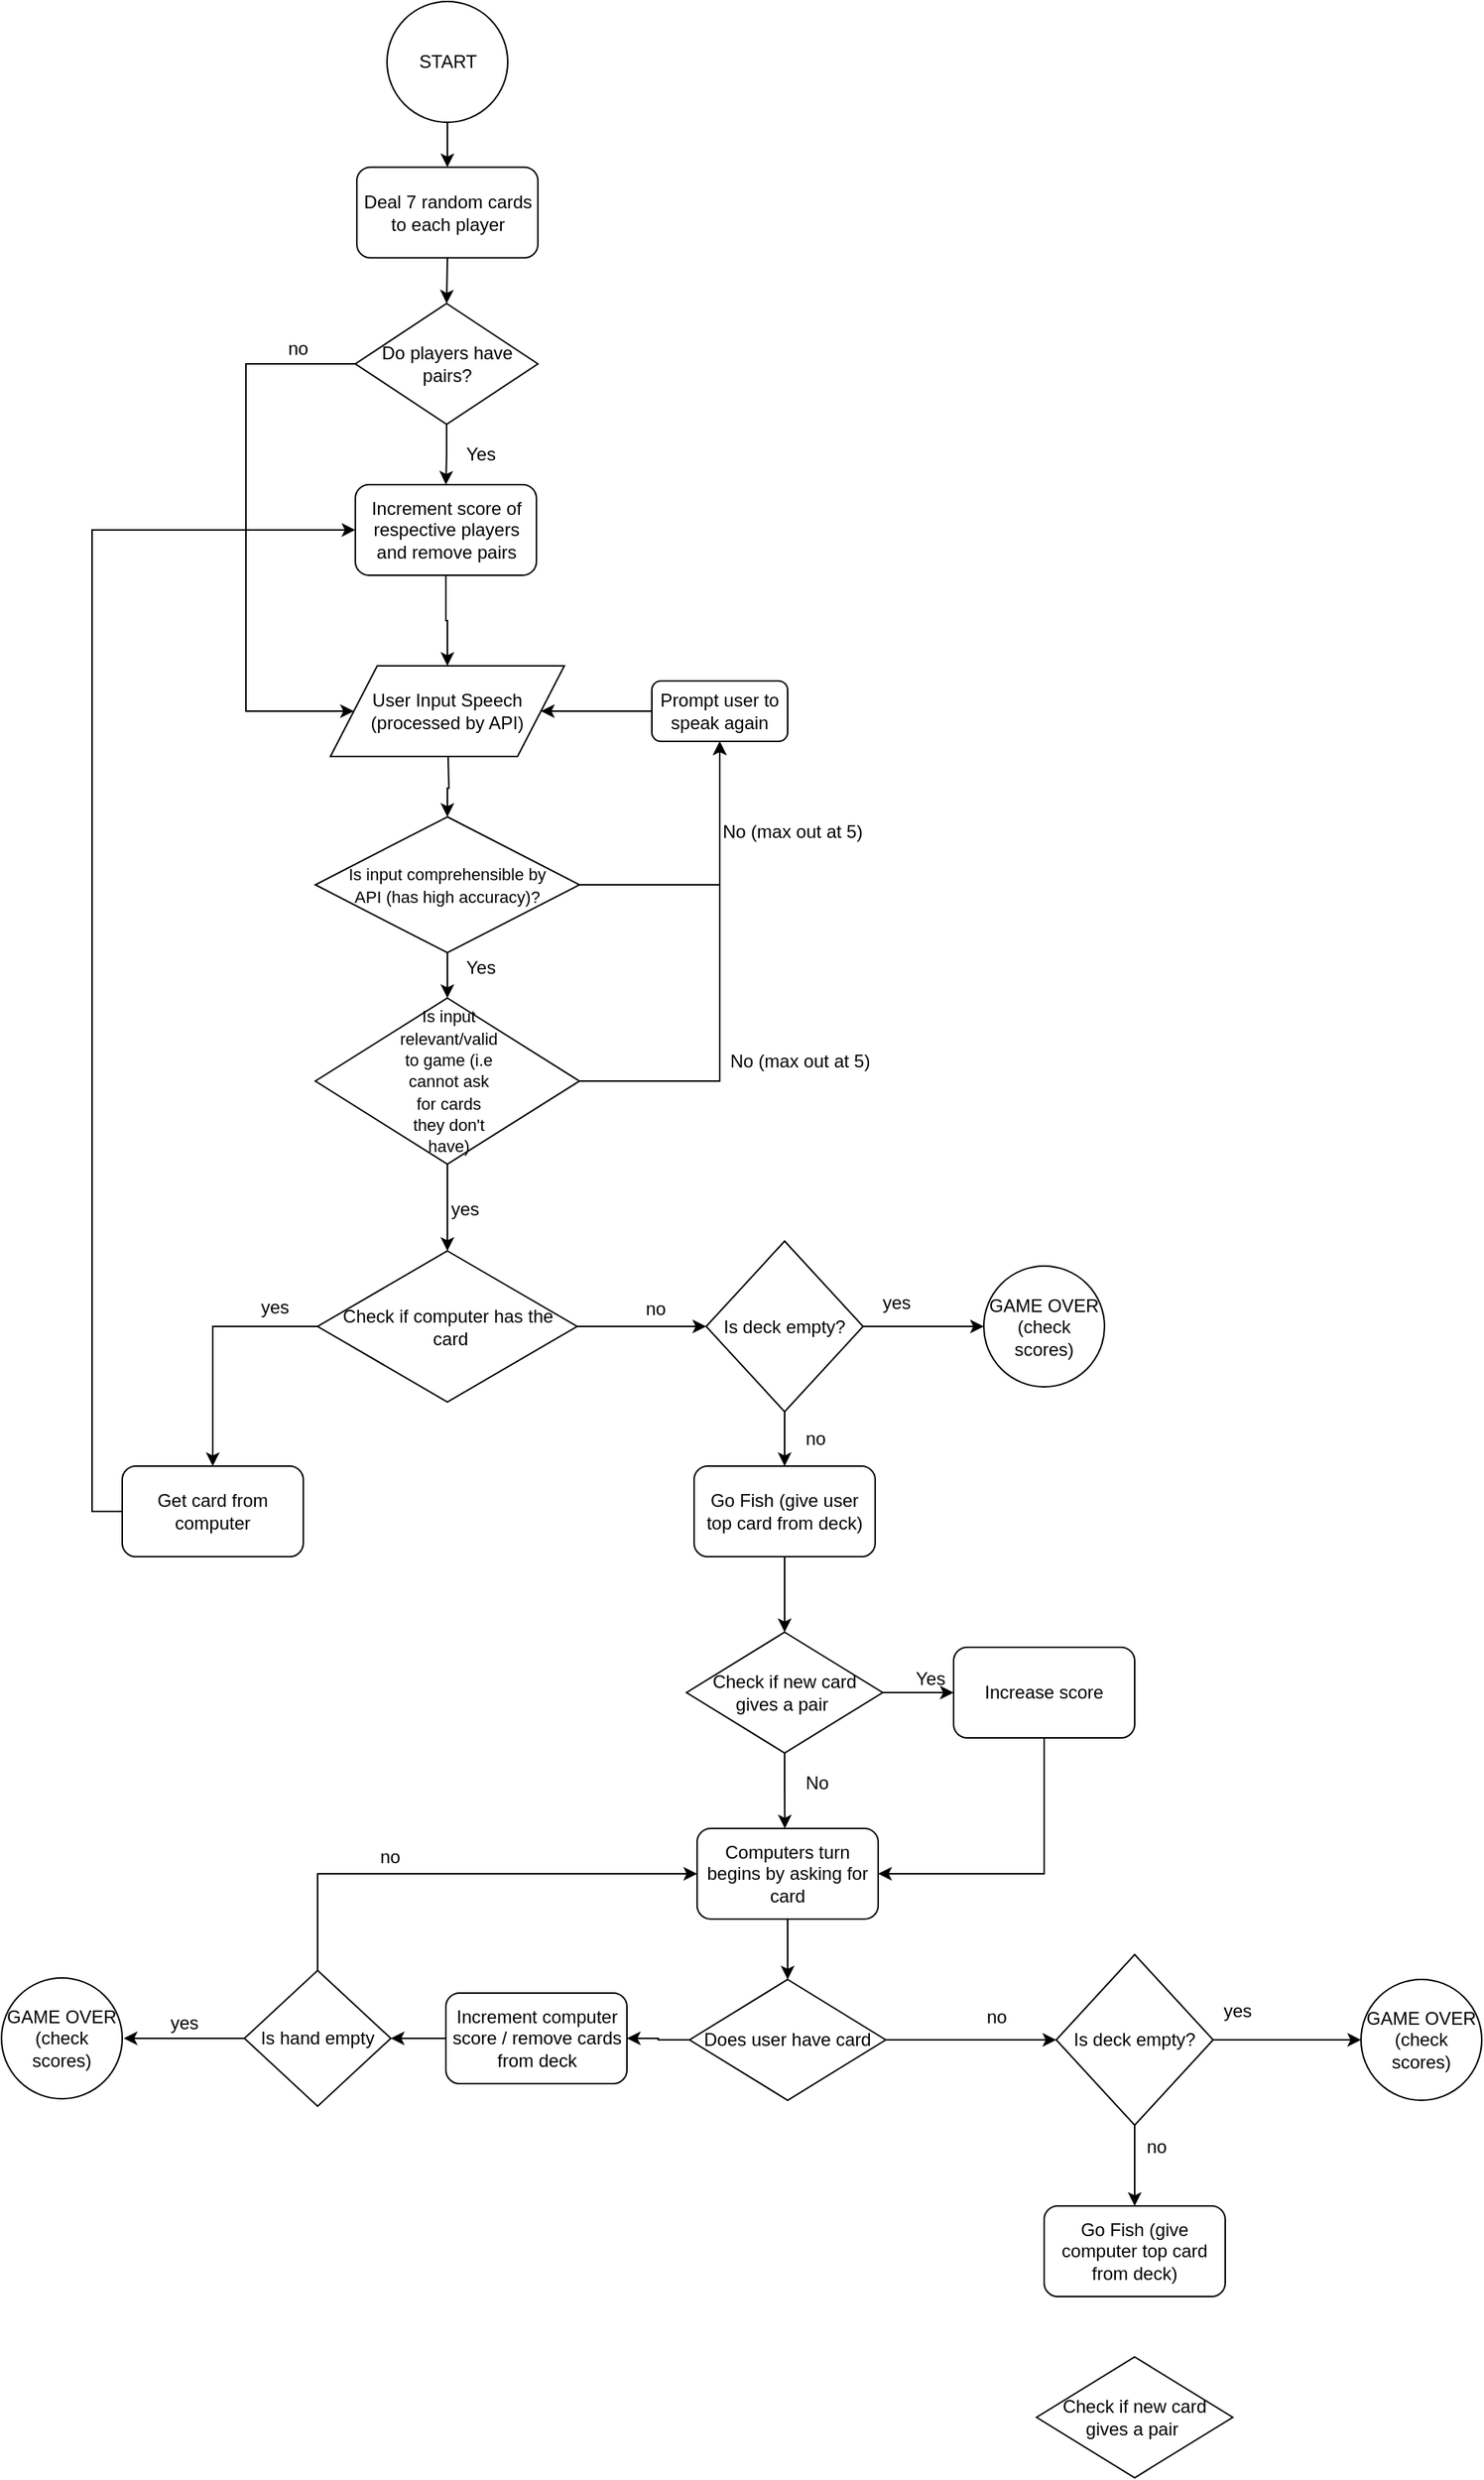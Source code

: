 <mxfile version="12.1.0" type="github" pages="1"><diagram id="Zi_oqPoGMVjLF3pAkUGf" name="Page-1"><mxGraphModel dx="913" dy="1732" grid="1" gridSize="10" guides="1" tooltips="1" connect="1" arrows="1" fold="1" page="1" pageScale="1" pageWidth="850" pageHeight="1100" math="0" shadow="0"><root><mxCell id="0"/><mxCell id="1" parent="0"/><mxCell id="Zr1G6hqYHsL74NphAST9-60" style="edgeStyle=orthogonalEdgeStyle;rounded=0;orthogonalLoop=1;jettySize=auto;html=1;exitX=0.5;exitY=1;exitDx=0;exitDy=0;entryX=0.5;entryY=0;entryDx=0;entryDy=0;" edge="1" parent="1" source="Zr1G6hqYHsL74NphAST9-1" target="Zr1G6hqYHsL74NphAST9-59"><mxGeometry relative="1" as="geometry"/></mxCell><mxCell id="Zr1G6hqYHsL74NphAST9-1" value="START" style="ellipse;whiteSpace=wrap;html=1;aspect=fixed;" vertex="1" parent="1"><mxGeometry x="384.5" y="-250" width="80" height="80" as="geometry"/></mxCell><mxCell id="Zr1G6hqYHsL74NphAST9-4" style="edgeStyle=orthogonalEdgeStyle;rounded=0;orthogonalLoop=1;jettySize=auto;html=1;exitX=0.5;exitY=1;exitDx=0;exitDy=0;entryX=0.5;entryY=0;entryDx=0;entryDy=0;" edge="1" parent="1" target="Zr1G6hqYHsL74NphAST9-11"><mxGeometry relative="1" as="geometry"><mxPoint x="425" y="280" as="targetPoint"/><mxPoint x="425" y="250" as="sourcePoint"/></mxGeometry></mxCell><mxCell id="Zr1G6hqYHsL74NphAST9-34" style="edgeStyle=orthogonalEdgeStyle;rounded=0;orthogonalLoop=1;jettySize=auto;html=1;exitX=0.5;exitY=1;exitDx=0;exitDy=0;entryX=0.5;entryY=0;entryDx=0;entryDy=0;" edge="1" parent="1" source="Zr1G6hqYHsL74NphAST9-11" target="Zr1G6hqYHsL74NphAST9-27"><mxGeometry relative="1" as="geometry"/></mxCell><mxCell id="Zr1G6hqYHsL74NphAST9-39" style="edgeStyle=orthogonalEdgeStyle;rounded=0;orthogonalLoop=1;jettySize=auto;html=1;exitX=1;exitY=0.5;exitDx=0;exitDy=0;entryX=0.5;entryY=1;entryDx=0;entryDy=0;" edge="1" parent="1" source="Zr1G6hqYHsL74NphAST9-11" target="Zr1G6hqYHsL74NphAST9-36"><mxGeometry relative="1" as="geometry"/></mxCell><mxCell id="Zr1G6hqYHsL74NphAST9-11" value="&lt;font style=&quot;font-size: 11px&quot;&gt;Is input comprehensible by &lt;br&gt;API (has high accuracy)?&lt;/font&gt;" style="rhombus;whiteSpace=wrap;html=1;" vertex="1" parent="1"><mxGeometry x="337" y="290" width="175" height="90" as="geometry"/></mxCell><mxCell id="Zr1G6hqYHsL74NphAST9-16" value="&lt;span style=&quot;text-align: left&quot;&gt;User Input Speech (processed by API)&lt;/span&gt;" style="shape=parallelogram;perimeter=parallelogramPerimeter;whiteSpace=wrap;html=1;" vertex="1" parent="1"><mxGeometry x="347" y="190" width="155" height="60" as="geometry"/></mxCell><mxCell id="Zr1G6hqYHsL74NphAST9-24" value="No (max out at 5)" style="text;html=1;resizable=0;points=[];autosize=1;align=left;verticalAlign=top;spacingTop=-4;" vertex="1" parent="1"><mxGeometry x="605" y="290" width="110" height="20" as="geometry"/></mxCell><mxCell id="Zr1G6hqYHsL74NphAST9-41" style="edgeStyle=orthogonalEdgeStyle;rounded=0;orthogonalLoop=1;jettySize=auto;html=1;exitX=1;exitY=0.5;exitDx=0;exitDy=0;entryX=0.5;entryY=1;entryDx=0;entryDy=0;" edge="1" parent="1" source="Zr1G6hqYHsL74NphAST9-27" target="Zr1G6hqYHsL74NphAST9-36"><mxGeometry relative="1" as="geometry"/></mxCell><mxCell id="Zr1G6hqYHsL74NphAST9-44" style="edgeStyle=orthogonalEdgeStyle;rounded=0;orthogonalLoop=1;jettySize=auto;html=1;exitX=0.5;exitY=1;exitDx=0;exitDy=0;entryX=0.5;entryY=0;entryDx=0;entryDy=0;" edge="1" parent="1" source="Zr1G6hqYHsL74NphAST9-27" target="Zr1G6hqYHsL74NphAST9-43"><mxGeometry relative="1" as="geometry"/></mxCell><mxCell id="Zr1G6hqYHsL74NphAST9-27" value="&lt;font style=&quot;font-size: 11px&quot;&gt;&lt;br&gt;&lt;/font&gt;" style="rhombus;whiteSpace=wrap;html=1;" vertex="1" parent="1"><mxGeometry x="337" y="410" width="175" height="110" as="geometry"/></mxCell><mxCell id="Zr1G6hqYHsL74NphAST9-30" value="&lt;span style=&quot;font-family: &amp;#34;helvetica&amp;#34; , &amp;#34;arial&amp;#34; , sans-serif ; font-size: 0px&quot;&gt;%3CmxGraphModel%3E%3Croot%3E%3CmxCell%20id%3D%220%22%2F%3E%3CmxCell%20id%3D%221%22%20parent%3D%220%22%2F%3E%3CmxCell%20id%3D%222%22%20value%3D%22%26lt%3Bfont%20style%3D%26quot%3Bfont-size%3A%2011px%26quot%3B%26gt%3BIs%20input%20comprehensible%20by%20%26lt%3Bbr%26gt%3BAPI%20(has%20high%20accuracy)%3F%26lt%3B%2Ffont%26gt%3B%22%20style%3D%22rhombus%3BwhiteSpace%3Dwrap%3Bhtml%3D1%3B%22%20vertex%3D%221%22%20parent%3D%221%22%3E%3CmxGeometry%20x%3D%22337%22%20y%3D%22290%22%20width%3D%22175%22%20height%3D%2290%22%20as%3D%22geometry%22%2F%3E%3C%2FmxCell%3E%3C%2Froot%3E%3C%2FmxGraphModel%3E&lt;/span&gt;" style="text;html=1;resizable=0;points=[];autosize=1;align=left;verticalAlign=top;spacingTop=-4;" vertex="1" parent="1"><mxGeometry x="737" y="432" width="20" height="20" as="geometry"/></mxCell><mxCell id="Zr1G6hqYHsL74NphAST9-33" value="&lt;span style=&quot;font-size: 11px ; white-space: normal&quot;&gt;Is input relevant/valid to game (i.e cannot ask for cards they don't have)&lt;br&gt;&lt;/span&gt;" style="text;html=1;resizable=0;autosize=1;align=center;verticalAlign=middle;points=[];fillColor=none;strokeColor=none;rounded=0;" vertex="1" parent="1"><mxGeometry x="245" y="455" width="360" height="20" as="geometry"/></mxCell><mxCell id="Zr1G6hqYHsL74NphAST9-35" value="Yes" style="text;html=1;resizable=0;points=[];autosize=1;align=left;verticalAlign=top;spacingTop=-4;" vertex="1" parent="1"><mxGeometry x="435" y="380" width="30" height="20" as="geometry"/></mxCell><mxCell id="Zr1G6hqYHsL74NphAST9-40" style="edgeStyle=orthogonalEdgeStyle;rounded=0;orthogonalLoop=1;jettySize=auto;html=1;exitX=0;exitY=0.5;exitDx=0;exitDy=0;entryX=1;entryY=0.5;entryDx=0;entryDy=0;" edge="1" parent="1" source="Zr1G6hqYHsL74NphAST9-36" target="Zr1G6hqYHsL74NphAST9-16"><mxGeometry relative="1" as="geometry"/></mxCell><mxCell id="Zr1G6hqYHsL74NphAST9-36" value="Prompt user to speak again" style="rounded=1;whiteSpace=wrap;html=1;" vertex="1" parent="1"><mxGeometry x="560" y="200" width="90" height="40" as="geometry"/></mxCell><mxCell id="Zr1G6hqYHsL74NphAST9-42" value="No (max out at 5)" style="text;html=1;resizable=0;points=[];autosize=1;align=left;verticalAlign=top;spacingTop=-4;" vertex="1" parent="1"><mxGeometry x="610" y="442" width="110" height="20" as="geometry"/></mxCell><mxCell id="Zr1G6hqYHsL74NphAST9-54" style="edgeStyle=orthogonalEdgeStyle;rounded=0;orthogonalLoop=1;jettySize=auto;html=1;exitX=0;exitY=0.5;exitDx=0;exitDy=0;entryX=0.5;entryY=0;entryDx=0;entryDy=0;" edge="1" parent="1" source="Zr1G6hqYHsL74NphAST9-43" target="Zr1G6hqYHsL74NphAST9-51"><mxGeometry relative="1" as="geometry"/></mxCell><mxCell id="Zr1G6hqYHsL74NphAST9-85" style="edgeStyle=orthogonalEdgeStyle;rounded=0;orthogonalLoop=1;jettySize=auto;html=1;exitX=1;exitY=0.5;exitDx=0;exitDy=0;entryX=0;entryY=0.5;entryDx=0;entryDy=0;" edge="1" parent="1" source="Zr1G6hqYHsL74NphAST9-43" target="Zr1G6hqYHsL74NphAST9-83"><mxGeometry relative="1" as="geometry"/></mxCell><mxCell id="Zr1G6hqYHsL74NphAST9-43" value="Check if computer has the&lt;br&gt;&amp;nbsp;card" style="rhombus;whiteSpace=wrap;html=1;" vertex="1" parent="1"><mxGeometry x="338.5" y="577.5" width="172" height="100" as="geometry"/></mxCell><mxCell id="Zr1G6hqYHsL74NphAST9-78" style="edgeStyle=orthogonalEdgeStyle;rounded=0;orthogonalLoop=1;jettySize=auto;html=1;exitX=0;exitY=0.5;exitDx=0;exitDy=0;entryX=0;entryY=0.5;entryDx=0;entryDy=0;" edge="1" parent="1" source="Zr1G6hqYHsL74NphAST9-51" target="Zr1G6hqYHsL74NphAST9-68"><mxGeometry relative="1" as="geometry"><mxPoint x="180" y="110" as="targetPoint"/></mxGeometry></mxCell><mxCell id="Zr1G6hqYHsL74NphAST9-51" value="Get card from computer" style="rounded=1;whiteSpace=wrap;html=1;" vertex="1" parent="1"><mxGeometry x="209" y="720" width="120" height="60" as="geometry"/></mxCell><mxCell id="Zr1G6hqYHsL74NphAST9-102" style="edgeStyle=orthogonalEdgeStyle;rounded=0;orthogonalLoop=1;jettySize=auto;html=1;exitX=0.5;exitY=1;exitDx=0;exitDy=0;entryX=0.5;entryY=0;entryDx=0;entryDy=0;" edge="1" parent="1" source="Zr1G6hqYHsL74NphAST9-55" target="Zr1G6hqYHsL74NphAST9-101"><mxGeometry relative="1" as="geometry"/></mxCell><mxCell id="Zr1G6hqYHsL74NphAST9-55" value="Go Fish (give user top card from deck)" style="rounded=1;whiteSpace=wrap;html=1;" vertex="1" parent="1"><mxGeometry x="588" y="720" width="120" height="60" as="geometry"/></mxCell><mxCell id="Zr1G6hqYHsL74NphAST9-64" style="edgeStyle=orthogonalEdgeStyle;rounded=0;orthogonalLoop=1;jettySize=auto;html=1;exitX=0.5;exitY=1;exitDx=0;exitDy=0;entryX=0.5;entryY=0;entryDx=0;entryDy=0;" edge="1" parent="1" source="Zr1G6hqYHsL74NphAST9-59" target="Zr1G6hqYHsL74NphAST9-63"><mxGeometry relative="1" as="geometry"/></mxCell><mxCell id="Zr1G6hqYHsL74NphAST9-59" value="Deal 7 random cards to each player" style="rounded=1;whiteSpace=wrap;html=1;" vertex="1" parent="1"><mxGeometry x="364.5" y="-140.265" width="120" height="60" as="geometry"/></mxCell><mxCell id="Zr1G6hqYHsL74NphAST9-70" style="edgeStyle=orthogonalEdgeStyle;rounded=0;orthogonalLoop=1;jettySize=auto;html=1;exitX=0.5;exitY=1;exitDx=0;exitDy=0;entryX=0.5;entryY=0;entryDx=0;entryDy=0;" edge="1" parent="1" source="Zr1G6hqYHsL74NphAST9-63" target="Zr1G6hqYHsL74NphAST9-68"><mxGeometry relative="1" as="geometry"/></mxCell><mxCell id="Zr1G6hqYHsL74NphAST9-72" style="edgeStyle=orthogonalEdgeStyle;rounded=0;orthogonalLoop=1;jettySize=auto;html=1;exitX=0;exitY=0.5;exitDx=0;exitDy=0;entryX=0;entryY=0.5;entryDx=0;entryDy=0;" edge="1" parent="1" source="Zr1G6hqYHsL74NphAST9-63" target="Zr1G6hqYHsL74NphAST9-16"><mxGeometry relative="1" as="geometry"><Array as="points"><mxPoint x="291" y="-10"/><mxPoint x="291" y="220"/></Array></mxGeometry></mxCell><mxCell id="Zr1G6hqYHsL74NphAST9-63" value="Do players have pairs?" style="rhombus;whiteSpace=wrap;html=1;" vertex="1" parent="1"><mxGeometry x="363.5" y="-50" width="121" height="80" as="geometry"/></mxCell><mxCell id="Zr1G6hqYHsL74NphAST9-77" style="edgeStyle=orthogonalEdgeStyle;rounded=0;orthogonalLoop=1;jettySize=auto;html=1;exitX=0.5;exitY=1;exitDx=0;exitDy=0;entryX=0.5;entryY=0;entryDx=0;entryDy=0;" edge="1" parent="1" source="Zr1G6hqYHsL74NphAST9-68" target="Zr1G6hqYHsL74NphAST9-16"><mxGeometry relative="1" as="geometry"/></mxCell><mxCell id="Zr1G6hqYHsL74NphAST9-68" value="Increment score of respective players and remove pairs" style="rounded=1;whiteSpace=wrap;html=1;" vertex="1" parent="1"><mxGeometry x="363.5" y="69.971" width="120" height="60" as="geometry"/></mxCell><mxCell id="Zr1G6hqYHsL74NphAST9-73" value="Yes" style="text;html=1;resizable=0;points=[];autosize=1;align=left;verticalAlign=top;spacingTop=-4;" vertex="1" parent="1"><mxGeometry x="434.5" y="40" width="30" height="20" as="geometry"/></mxCell><mxCell id="Zr1G6hqYHsL74NphAST9-74" value="no&lt;br&gt;" style="text;html=1;resizable=0;points=[];autosize=1;align=left;verticalAlign=top;spacingTop=-4;" vertex="1" parent="1"><mxGeometry x="317" y="-30" width="30" height="20" as="geometry"/></mxCell><mxCell id="Zr1G6hqYHsL74NphAST9-92" style="edgeStyle=orthogonalEdgeStyle;rounded=0;orthogonalLoop=1;jettySize=auto;html=1;exitX=0.5;exitY=1;exitDx=0;exitDy=0;entryX=0.5;entryY=0;entryDx=0;entryDy=0;" edge="1" parent="1" source="Zr1G6hqYHsL74NphAST9-83" target="Zr1G6hqYHsL74NphAST9-55"><mxGeometry relative="1" as="geometry"/></mxCell><mxCell id="Zr1G6hqYHsL74NphAST9-97" style="edgeStyle=orthogonalEdgeStyle;rounded=0;orthogonalLoop=1;jettySize=auto;html=1;exitX=1;exitY=0.5;exitDx=0;exitDy=0;" edge="1" parent="1" source="Zr1G6hqYHsL74NphAST9-83" target="Zr1G6hqYHsL74NphAST9-96"><mxGeometry relative="1" as="geometry"/></mxCell><mxCell id="Zr1G6hqYHsL74NphAST9-83" value="Is deck empty?" style="rhombus;whiteSpace=wrap;html=1;rotation=0;" vertex="1" parent="1"><mxGeometry x="596" y="571" width="104" height="113" as="geometry"/></mxCell><mxCell id="Zr1G6hqYHsL74NphAST9-89" value="no" style="text;html=1;resizable=0;points=[];autosize=1;align=left;verticalAlign=top;spacingTop=-4;" vertex="1" parent="1"><mxGeometry x="554" y="606" width="30" height="20" as="geometry"/></mxCell><mxCell id="Zr1G6hqYHsL74NphAST9-90" value="yes" style="text;html=1;resizable=0;points=[];autosize=1;align=left;verticalAlign=top;spacingTop=-4;" vertex="1" parent="1"><mxGeometry x="299" y="605" width="30" height="20" as="geometry"/></mxCell><mxCell id="Zr1G6hqYHsL74NphAST9-94" value="no" style="text;html=1;resizable=0;points=[];autosize=1;align=left;verticalAlign=top;spacingTop=-4;" vertex="1" parent="1"><mxGeometry x="660" y="692" width="30" height="20" as="geometry"/></mxCell><mxCell id="Zr1G6hqYHsL74NphAST9-96" value="GAME OVER (check scores)" style="ellipse;whiteSpace=wrap;html=1;aspect=fixed;" vertex="1" parent="1"><mxGeometry x="780" y="587.5" width="80" height="80" as="geometry"/></mxCell><mxCell id="Zr1G6hqYHsL74NphAST9-98" value="yes" style="text;html=1;resizable=0;points=[];autosize=1;align=left;verticalAlign=top;spacingTop=-4;" vertex="1" parent="1"><mxGeometry x="711" y="602" width="30" height="20" as="geometry"/></mxCell><mxCell id="Zr1G6hqYHsL74NphAST9-99" value="yes" style="text;html=1;resizable=0;points=[];autosize=1;align=left;verticalAlign=top;spacingTop=-4;" vertex="1" parent="1"><mxGeometry x="424.5" y="540" width="30" height="20" as="geometry"/></mxCell><mxCell id="Zr1G6hqYHsL74NphAST9-104" style="edgeStyle=orthogonalEdgeStyle;rounded=0;orthogonalLoop=1;jettySize=auto;html=1;exitX=0.5;exitY=1;exitDx=0;exitDy=0;" edge="1" parent="1" source="Zr1G6hqYHsL74NphAST9-101"><mxGeometry relative="1" as="geometry"><mxPoint x="648.176" y="960" as="targetPoint"/></mxGeometry></mxCell><mxCell id="Zr1G6hqYHsL74NphAST9-111" style="edgeStyle=orthogonalEdgeStyle;rounded=0;orthogonalLoop=1;jettySize=auto;html=1;exitX=1;exitY=0.5;exitDx=0;exitDy=0;entryX=0;entryY=0.5;entryDx=0;entryDy=0;" edge="1" parent="1" source="Zr1G6hqYHsL74NphAST9-101" target="Zr1G6hqYHsL74NphAST9-109"><mxGeometry relative="1" as="geometry"/></mxCell><mxCell id="Zr1G6hqYHsL74NphAST9-101" value="Check if new card &lt;br&gt;gives a pair&amp;nbsp;" style="rhombus;whiteSpace=wrap;html=1;" vertex="1" parent="1"><mxGeometry x="583" y="830" width="130" height="80" as="geometry"/></mxCell><mxCell id="Zr1G6hqYHsL74NphAST9-120" style="edgeStyle=orthogonalEdgeStyle;rounded=0;orthogonalLoop=1;jettySize=auto;html=1;exitX=0.5;exitY=1;exitDx=0;exitDy=0;entryX=0.5;entryY=0;entryDx=0;entryDy=0;" edge="1" parent="1" source="Zr1G6hqYHsL74NphAST9-105" target="Zr1G6hqYHsL74NphAST9-119"><mxGeometry relative="1" as="geometry"/></mxCell><mxCell id="Zr1G6hqYHsL74NphAST9-105" value="Computers turn begins by asking for card" style="rounded=1;whiteSpace=wrap;html=1;" vertex="1" parent="1"><mxGeometry x="590" y="960" width="120" height="60" as="geometry"/></mxCell><mxCell id="Zr1G6hqYHsL74NphAST9-117" style="edgeStyle=orthogonalEdgeStyle;rounded=0;orthogonalLoop=1;jettySize=auto;html=1;exitX=0.5;exitY=1;exitDx=0;exitDy=0;entryX=1;entryY=0.5;entryDx=0;entryDy=0;" edge="1" parent="1" source="Zr1G6hqYHsL74NphAST9-109" target="Zr1G6hqYHsL74NphAST9-105"><mxGeometry relative="1" as="geometry"/></mxCell><mxCell id="Zr1G6hqYHsL74NphAST9-109" value="Increase score" style="rounded=1;whiteSpace=wrap;html=1;" vertex="1" parent="1"><mxGeometry x="760" y="840" width="120" height="60" as="geometry"/></mxCell><mxCell id="Zr1G6hqYHsL74NphAST9-113" value="Yes" style="text;html=1;resizable=0;points=[];autosize=1;align=left;verticalAlign=top;spacingTop=-4;" vertex="1" parent="1"><mxGeometry x="733" y="851" width="30" height="20" as="geometry"/></mxCell><mxCell id="Zr1G6hqYHsL74NphAST9-114" value="No" style="text;html=1;resizable=0;points=[];autosize=1;align=left;verticalAlign=top;spacingTop=-4;" vertex="1" parent="1"><mxGeometry x="660" y="920" width="30" height="20" as="geometry"/></mxCell><mxCell id="Zr1G6hqYHsL74NphAST9-125" style="edgeStyle=orthogonalEdgeStyle;rounded=0;orthogonalLoop=1;jettySize=auto;html=1;exitX=0;exitY=0.5;exitDx=0;exitDy=0;entryX=1;entryY=0.5;entryDx=0;entryDy=0;" edge="1" parent="1" source="Zr1G6hqYHsL74NphAST9-119" target="Zr1G6hqYHsL74NphAST9-121"><mxGeometry relative="1" as="geometry"/></mxCell><mxCell id="Zr1G6hqYHsL74NphAST9-148" style="edgeStyle=orthogonalEdgeStyle;rounded=0;orthogonalLoop=1;jettySize=auto;html=1;exitX=1;exitY=0.5;exitDx=0;exitDy=0;entryX=0;entryY=0.5;entryDx=0;entryDy=0;" edge="1" parent="1" source="Zr1G6hqYHsL74NphAST9-119" target="Zr1G6hqYHsL74NphAST9-143"><mxGeometry relative="1" as="geometry"/></mxCell><mxCell id="Zr1G6hqYHsL74NphAST9-119" value="Does user have card" style="rhombus;whiteSpace=wrap;html=1;" vertex="1" parent="1"><mxGeometry x="585" y="1060" width="130" height="80" as="geometry"/></mxCell><mxCell id="Zr1G6hqYHsL74NphAST9-127" style="edgeStyle=orthogonalEdgeStyle;rounded=0;orthogonalLoop=1;jettySize=auto;html=1;exitX=0;exitY=0.5;exitDx=0;exitDy=0;entryX=1;entryY=0.5;entryDx=0;entryDy=0;" edge="1" parent="1" source="Zr1G6hqYHsL74NphAST9-121" target="Zr1G6hqYHsL74NphAST9-126"><mxGeometry relative="1" as="geometry"/></mxCell><mxCell id="Zr1G6hqYHsL74NphAST9-121" value="Increment computer score / remove cards from deck" style="rounded=1;whiteSpace=wrap;html=1;" vertex="1" parent="1"><mxGeometry x="423.5" y="1069" width="120" height="60" as="geometry"/></mxCell><mxCell id="Zr1G6hqYHsL74NphAST9-129" value="" style="edgeStyle=orthogonalEdgeStyle;rounded=0;orthogonalLoop=1;jettySize=auto;html=1;" edge="1" parent="1" source="Zr1G6hqYHsL74NphAST9-126"><mxGeometry relative="1" as="geometry"><mxPoint x="210" y="1099" as="targetPoint"/></mxGeometry></mxCell><mxCell id="Zr1G6hqYHsL74NphAST9-130" style="edgeStyle=orthogonalEdgeStyle;rounded=0;orthogonalLoop=1;jettySize=auto;html=1;exitX=0.5;exitY=0;exitDx=0;exitDy=0;entryX=0;entryY=0.5;entryDx=0;entryDy=0;" edge="1" parent="1" source="Zr1G6hqYHsL74NphAST9-126" target="Zr1G6hqYHsL74NphAST9-105"><mxGeometry relative="1" as="geometry"/></mxCell><mxCell id="Zr1G6hqYHsL74NphAST9-126" value="Is hand empty" style="rhombus;whiteSpace=wrap;html=1;" vertex="1" parent="1"><mxGeometry x="290" y="1054" width="97" height="90" as="geometry"/></mxCell><mxCell id="Zr1G6hqYHsL74NphAST9-131" value="no" style="text;html=1;resizable=0;points=[];autosize=1;align=left;verticalAlign=top;spacingTop=-4;" vertex="1" parent="1"><mxGeometry x="378" y="969" width="30" height="20" as="geometry"/></mxCell><mxCell id="Zr1G6hqYHsL74NphAST9-132" value="yes" style="text;html=1;resizable=0;points=[];autosize=1;align=left;verticalAlign=top;spacingTop=-4;" vertex="1" parent="1"><mxGeometry x="239" y="1079" width="30" height="20" as="geometry"/></mxCell><mxCell id="Zr1G6hqYHsL74NphAST9-134" value="GAME OVER (check scores)" style="ellipse;whiteSpace=wrap;html=1;aspect=fixed;" vertex="1" parent="1"><mxGeometry x="129" y="1059" width="80" height="80" as="geometry"/></mxCell><mxCell id="Zr1G6hqYHsL74NphAST9-140" value="Go Fish (give computer top card from deck)" style="rounded=1;whiteSpace=wrap;html=1;" vertex="1" parent="1"><mxGeometry x="820" y="1210" width="120" height="60" as="geometry"/></mxCell><mxCell id="Zr1G6hqYHsL74NphAST9-141" style="edgeStyle=orthogonalEdgeStyle;rounded=0;orthogonalLoop=1;jettySize=auto;html=1;exitX=0.5;exitY=1;exitDx=0;exitDy=0;entryX=0.5;entryY=0;entryDx=0;entryDy=0;" edge="1" parent="1" source="Zr1G6hqYHsL74NphAST9-143" target="Zr1G6hqYHsL74NphAST9-140"><mxGeometry relative="1" as="geometry"/></mxCell><mxCell id="Zr1G6hqYHsL74NphAST9-142" style="edgeStyle=orthogonalEdgeStyle;rounded=0;orthogonalLoop=1;jettySize=auto;html=1;exitX=1;exitY=0.5;exitDx=0;exitDy=0;" edge="1" parent="1" source="Zr1G6hqYHsL74NphAST9-143" target="Zr1G6hqYHsL74NphAST9-146"><mxGeometry relative="1" as="geometry"/></mxCell><mxCell id="Zr1G6hqYHsL74NphAST9-143" value="Is deck empty?" style="rhombus;whiteSpace=wrap;html=1;rotation=0;" vertex="1" parent="1"><mxGeometry x="828" y="1043.5" width="104" height="113" as="geometry"/></mxCell><mxCell id="Zr1G6hqYHsL74NphAST9-144" value="no" style="text;html=1;resizable=0;points=[];autosize=1;align=left;verticalAlign=top;spacingTop=-4;" vertex="1" parent="1"><mxGeometry x="780" y="1074.5" width="30" height="20" as="geometry"/></mxCell><mxCell id="Zr1G6hqYHsL74NphAST9-145" value="no" style="text;html=1;resizable=0;points=[];autosize=1;align=left;verticalAlign=top;spacingTop=-4;" vertex="1" parent="1"><mxGeometry x="886" y="1160.5" width="30" height="20" as="geometry"/></mxCell><mxCell id="Zr1G6hqYHsL74NphAST9-146" value="GAME OVER (check scores)" style="ellipse;whiteSpace=wrap;html=1;aspect=fixed;" vertex="1" parent="1"><mxGeometry x="1030" y="1060" width="80" height="80" as="geometry"/></mxCell><mxCell id="Zr1G6hqYHsL74NphAST9-147" value="yes" style="text;html=1;resizable=0;points=[];autosize=1;align=left;verticalAlign=top;spacingTop=-4;" vertex="1" parent="1"><mxGeometry x="937" y="1070.5" width="30" height="20" as="geometry"/></mxCell><mxCell id="Zr1G6hqYHsL74NphAST9-149" value="Check if new card &lt;br&gt;gives a pair&amp;nbsp;" style="rhombus;whiteSpace=wrap;html=1;" vertex="1" parent="1"><mxGeometry x="815" y="1310" width="130" height="80" as="geometry"/></mxCell></root></mxGraphModel></diagram></mxfile>